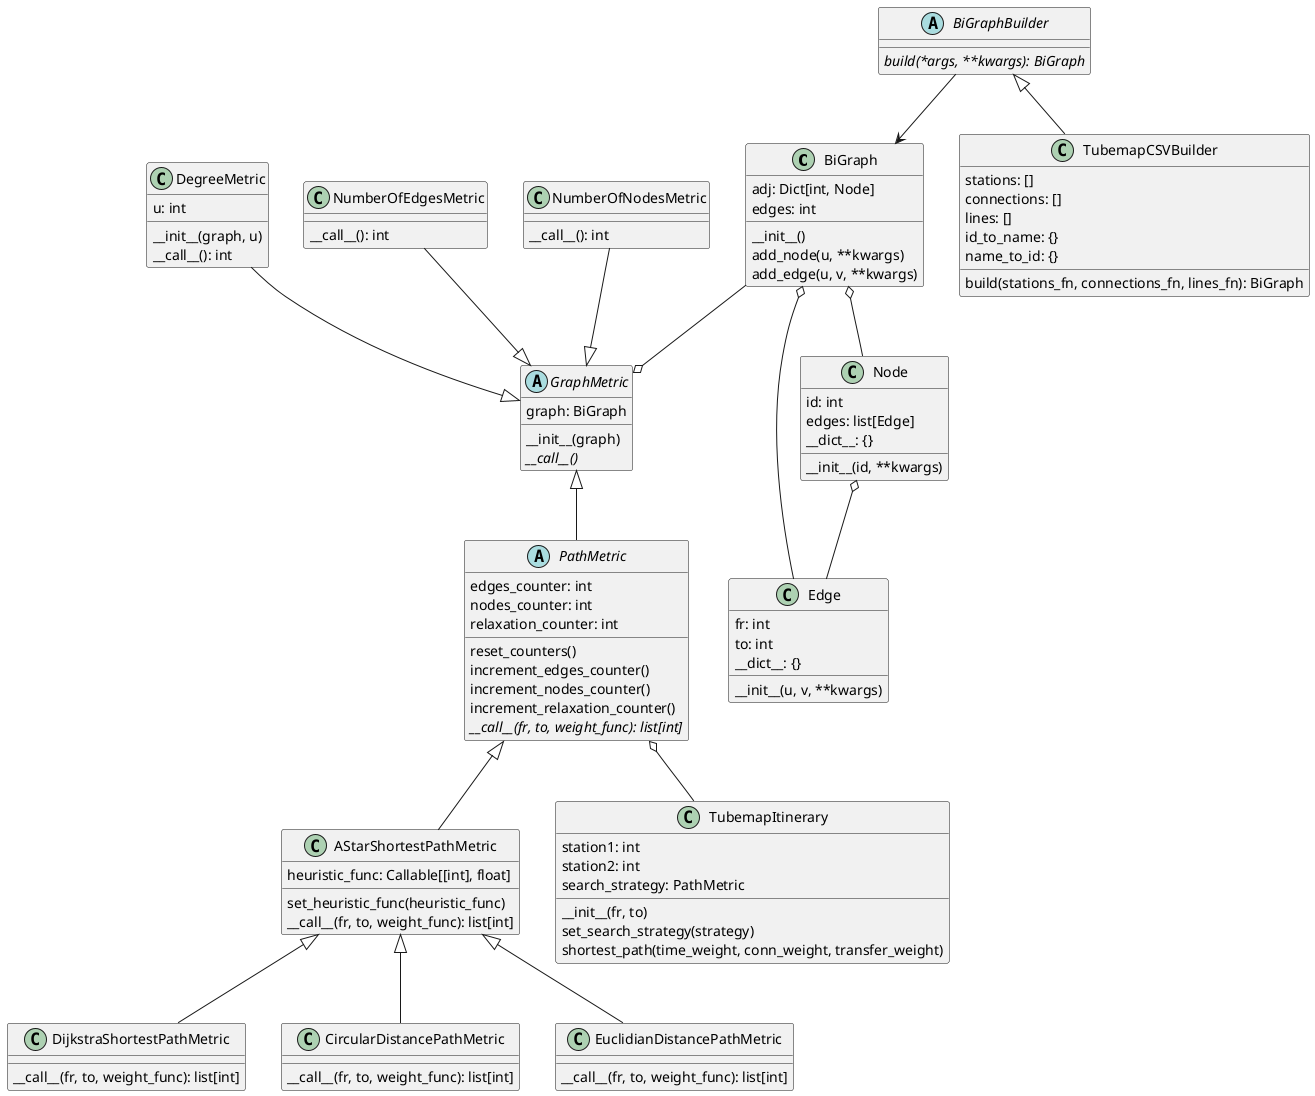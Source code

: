 @startuml
class BiGraph {
  adj: Dict[int, Node]
  edges: int
  __init__()
  add_node(u, **kwargs)
  add_edge(u, v, **kwargs)
}

class Edge {
  fr: int
  to: int
  __dict__: {}
  __init__(u, v, **kwargs)
}

class Node {
  id: int
  edges: list[Edge]
  __dict__: {}
  __init__(id, **kwargs)
}

abstract class BiGraphBuilder {
  {abstract} build(*args, **kwargs): BiGraph
}

class TubemapCSVBuilder {
  stations: []
  connections: []
  lines: []
  id_to_name: {}
  name_to_id: {}
  build(stations_fn, connections_fn, lines_fn): BiGraph
}

class AStarShortestPathMetric {
  heuristic_func: Callable[[int], float]
  set_heuristic_func(heuristic_func)
  __call__(fr, to, weight_func): list[int]
}

class DijkstraShortestPathMetric {
  __call__(fr, to, weight_func): list[int]
}

class CircularDistancePathMetric {
  __call__(fr, to, weight_func): list[int]
}

class EuclidianDistancePathMetric {
  __call__(fr, to, weight_func): list[int]
}

abstract class PathMetric {
  edges_counter: int
  nodes_counter: int
  relaxation_counter: int
  reset_counters()
  increment_edges_counter()
  increment_nodes_counter()
  increment_relaxation_counter()
  {abstract} __call__(fr, to, weight_func): list[int]
}

abstract class GraphMetric {
  graph: BiGraph
  __init__(graph)
  {abstract} __call__()
}

class TubemapItinerary {
  station1: int
  station2: int
  search_strategy: PathMetric
  __init__(fr, to)
  set_search_strategy(strategy)
  shortest_path(time_weight, conn_weight, transfer_weight)
}

class DegreeMetric {
  u: int
  __init__(graph, u)
  __call__(): int
}

class NumberOfEdgesMetric {
  __call__(): int  
}

class NumberOfNodesMetric {
  __call__(): int
}

BiGraph o-- Edge
BiGraph o-- Node
Node o-- Edge
BiGraphBuilder --> BiGraph
BiGraphBuilder <|-- TubemapCSVBuilder
PathMetric <|-- AStarShortestPathMetric
AStarShortestPathMetric <|-- DijkstraShortestPathMetric
AStarShortestPathMetric <|-- CircularDistancePathMetric 
AStarShortestPathMetric <|-- EuclidianDistancePathMetric
GraphMetric <|-- PathMetric
BiGraph --o GraphMetric
PathMetric o-- TubemapItinerary
DegreeMetric --|> GraphMetric
NumberOfEdgesMetric --|> GraphMetric
NumberOfNodesMetric --|> GraphMetric
@enduml